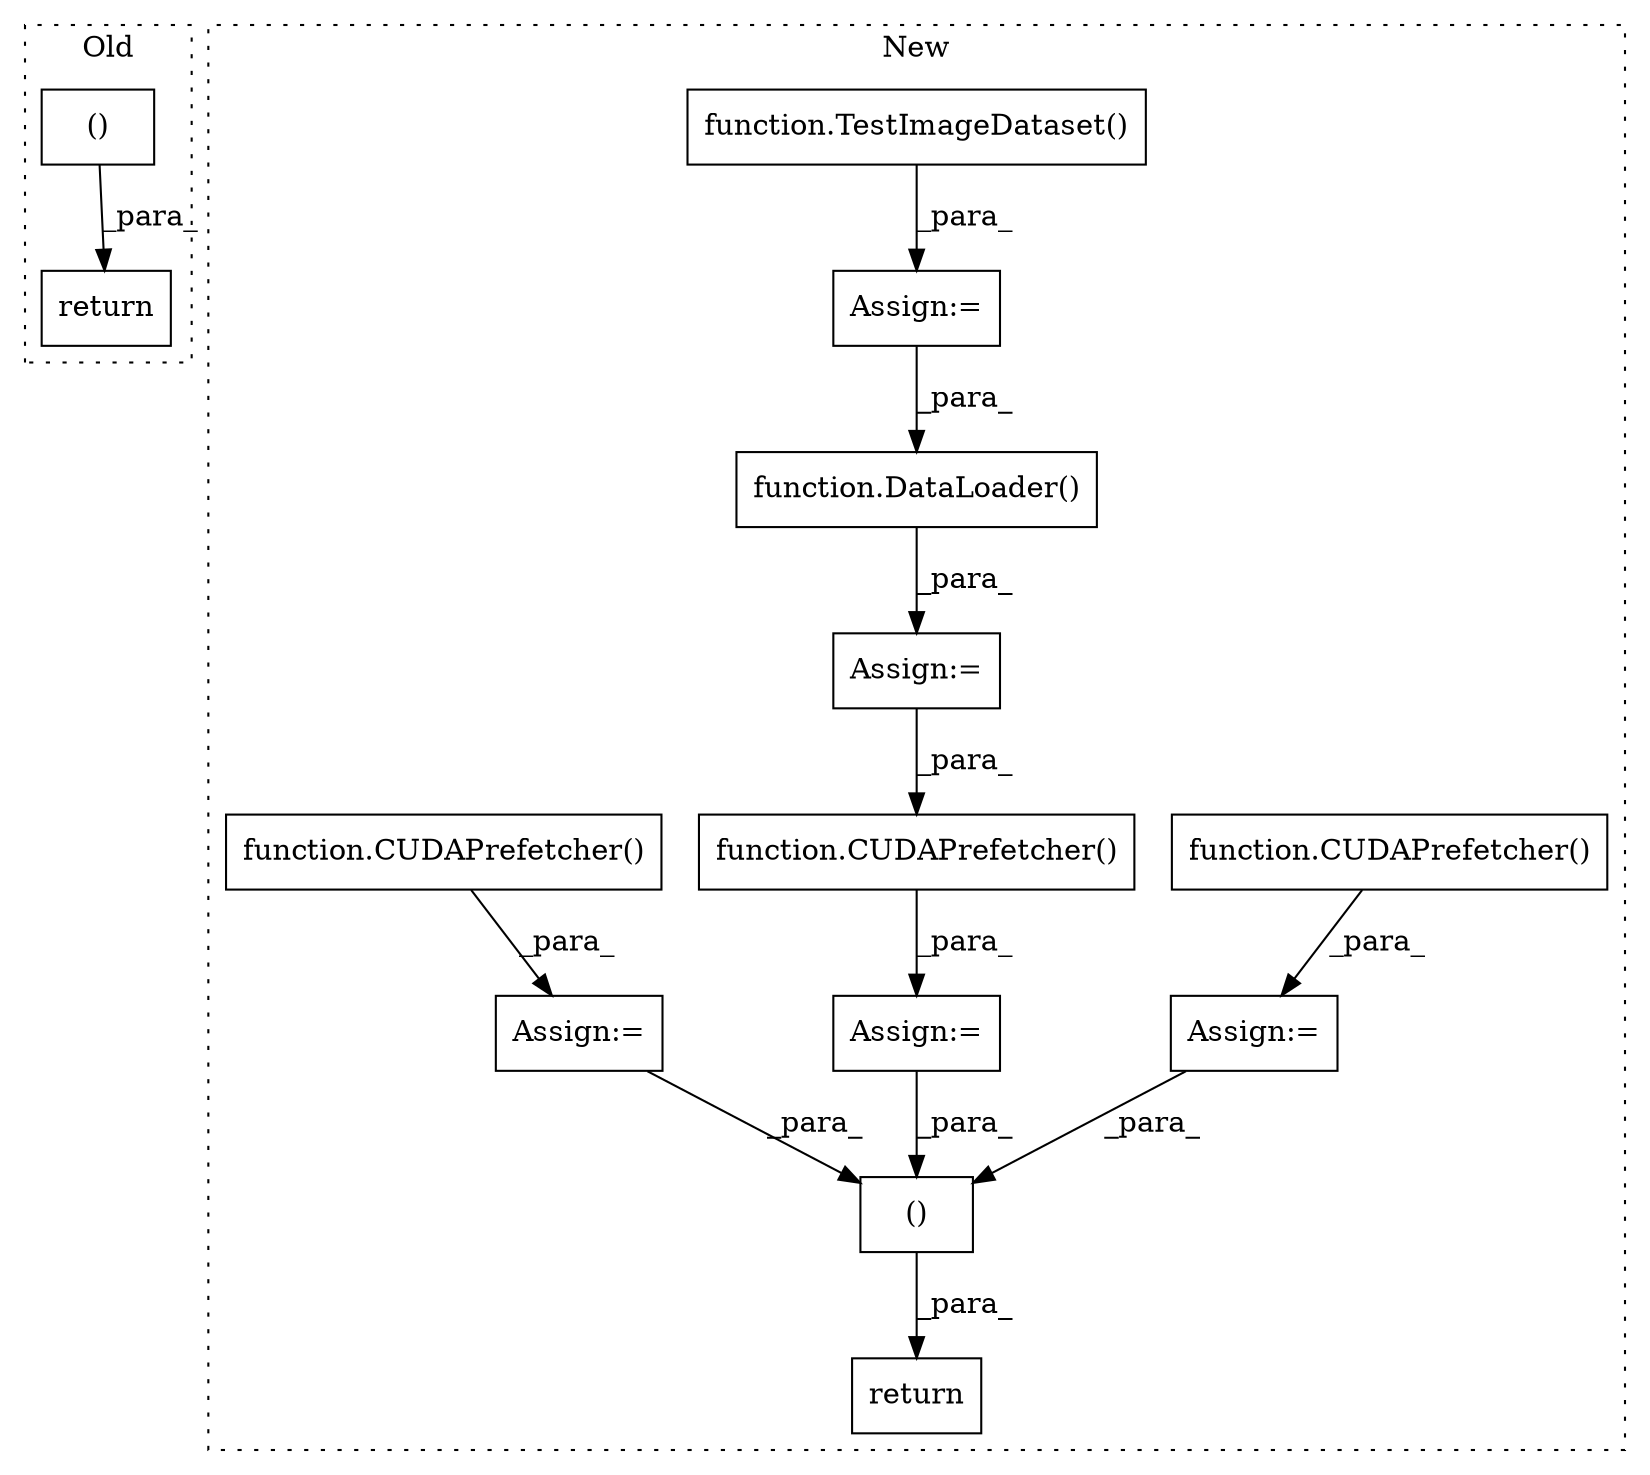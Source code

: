digraph G {
subgraph cluster0 {
1 [label="return" a="93" s="4131" l="7" shape="box"];
3 [label="()" a="54" s="4154" l="18" shape="box"];
label = "Old";
style="dotted";
}
subgraph cluster1 {
2 [label="function.CUDAPrefetcher()" a="75" s="5394,5439" l="15,1" shape="box"];
4 [label="()" a="54" s="5469" l="35" shape="box"];
5 [label="function.DataLoader()" a="75" s="4847,4871" l="11,303" shape="box"];
6 [label="function.CUDAPrefetcher()" a="75" s="5324,5370" l="15,1" shape="box"];
7 [label="function.TestImageDataset()" a="75" s="3952,4013" l="17,1" shape="box"];
8 [label="function.CUDAPrefetcher()" a="75" s="5253,5299" l="15,1" shape="box"];
9 [label="Assign:=" a="68" s="5391" l="3" shape="box"];
10 [label="Assign:=" a="68" s="4844" l="3" shape="box"];
11 [label="Assign:=" a="68" s="5250" l="3" shape="box"];
12 [label="Assign:=" a="68" s="3949" l="3" shape="box"];
13 [label="Assign:=" a="68" s="5321" l="3" shape="box"];
14 [label="return" a="93" s="5446" l="7" shape="box"];
label = "New";
style="dotted";
}
2 -> 9 [label="_para_"];
3 -> 1 [label="_para_"];
4 -> 14 [label="_para_"];
5 -> 10 [label="_para_"];
6 -> 13 [label="_para_"];
7 -> 12 [label="_para_"];
8 -> 11 [label="_para_"];
9 -> 4 [label="_para_"];
10 -> 2 [label="_para_"];
11 -> 4 [label="_para_"];
12 -> 5 [label="_para_"];
13 -> 4 [label="_para_"];
}